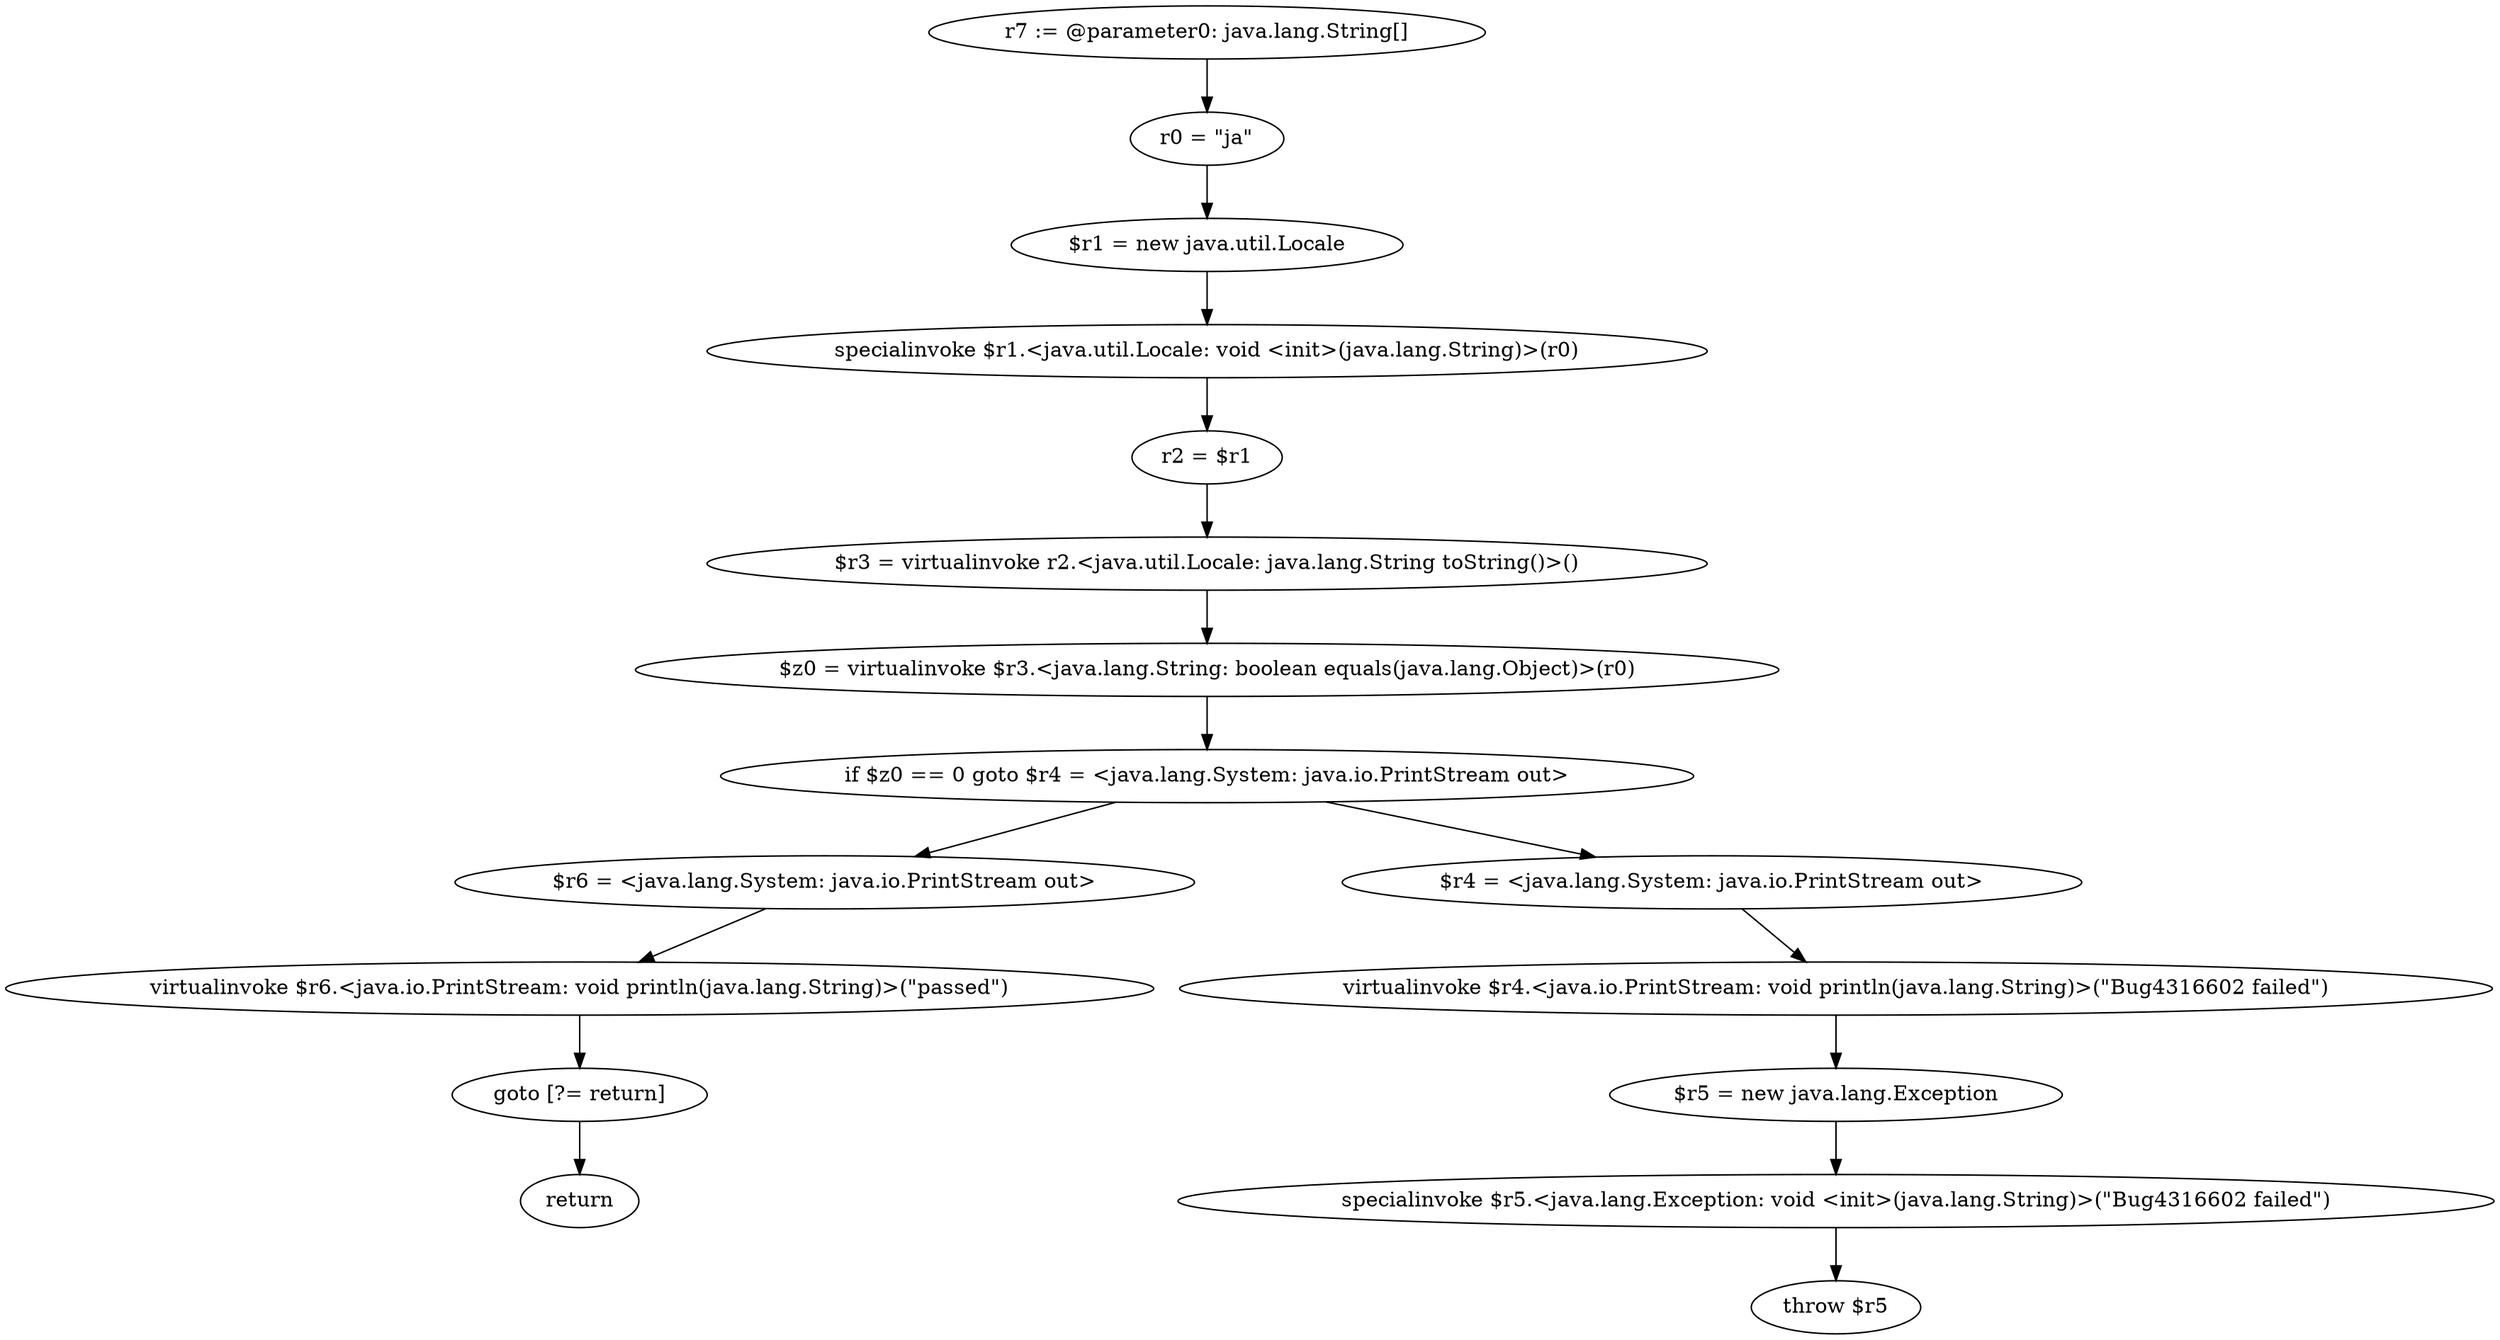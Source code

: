 digraph "unitGraph" {
    "r7 := @parameter0: java.lang.String[]"
    "r0 = \"ja\""
    "$r1 = new java.util.Locale"
    "specialinvoke $r1.<java.util.Locale: void <init>(java.lang.String)>(r0)"
    "r2 = $r1"
    "$r3 = virtualinvoke r2.<java.util.Locale: java.lang.String toString()>()"
    "$z0 = virtualinvoke $r3.<java.lang.String: boolean equals(java.lang.Object)>(r0)"
    "if $z0 == 0 goto $r4 = <java.lang.System: java.io.PrintStream out>"
    "$r6 = <java.lang.System: java.io.PrintStream out>"
    "virtualinvoke $r6.<java.io.PrintStream: void println(java.lang.String)>(\"passed\")"
    "goto [?= return]"
    "$r4 = <java.lang.System: java.io.PrintStream out>"
    "virtualinvoke $r4.<java.io.PrintStream: void println(java.lang.String)>(\"Bug4316602 failed\")"
    "$r5 = new java.lang.Exception"
    "specialinvoke $r5.<java.lang.Exception: void <init>(java.lang.String)>(\"Bug4316602 failed\")"
    "throw $r5"
    "return"
    "r7 := @parameter0: java.lang.String[]"->"r0 = \"ja\"";
    "r0 = \"ja\""->"$r1 = new java.util.Locale";
    "$r1 = new java.util.Locale"->"specialinvoke $r1.<java.util.Locale: void <init>(java.lang.String)>(r0)";
    "specialinvoke $r1.<java.util.Locale: void <init>(java.lang.String)>(r0)"->"r2 = $r1";
    "r2 = $r1"->"$r3 = virtualinvoke r2.<java.util.Locale: java.lang.String toString()>()";
    "$r3 = virtualinvoke r2.<java.util.Locale: java.lang.String toString()>()"->"$z0 = virtualinvoke $r3.<java.lang.String: boolean equals(java.lang.Object)>(r0)";
    "$z0 = virtualinvoke $r3.<java.lang.String: boolean equals(java.lang.Object)>(r0)"->"if $z0 == 0 goto $r4 = <java.lang.System: java.io.PrintStream out>";
    "if $z0 == 0 goto $r4 = <java.lang.System: java.io.PrintStream out>"->"$r6 = <java.lang.System: java.io.PrintStream out>";
    "if $z0 == 0 goto $r4 = <java.lang.System: java.io.PrintStream out>"->"$r4 = <java.lang.System: java.io.PrintStream out>";
    "$r6 = <java.lang.System: java.io.PrintStream out>"->"virtualinvoke $r6.<java.io.PrintStream: void println(java.lang.String)>(\"passed\")";
    "virtualinvoke $r6.<java.io.PrintStream: void println(java.lang.String)>(\"passed\")"->"goto [?= return]";
    "goto [?= return]"->"return";
    "$r4 = <java.lang.System: java.io.PrintStream out>"->"virtualinvoke $r4.<java.io.PrintStream: void println(java.lang.String)>(\"Bug4316602 failed\")";
    "virtualinvoke $r4.<java.io.PrintStream: void println(java.lang.String)>(\"Bug4316602 failed\")"->"$r5 = new java.lang.Exception";
    "$r5 = new java.lang.Exception"->"specialinvoke $r5.<java.lang.Exception: void <init>(java.lang.String)>(\"Bug4316602 failed\")";
    "specialinvoke $r5.<java.lang.Exception: void <init>(java.lang.String)>(\"Bug4316602 failed\")"->"throw $r5";
}
